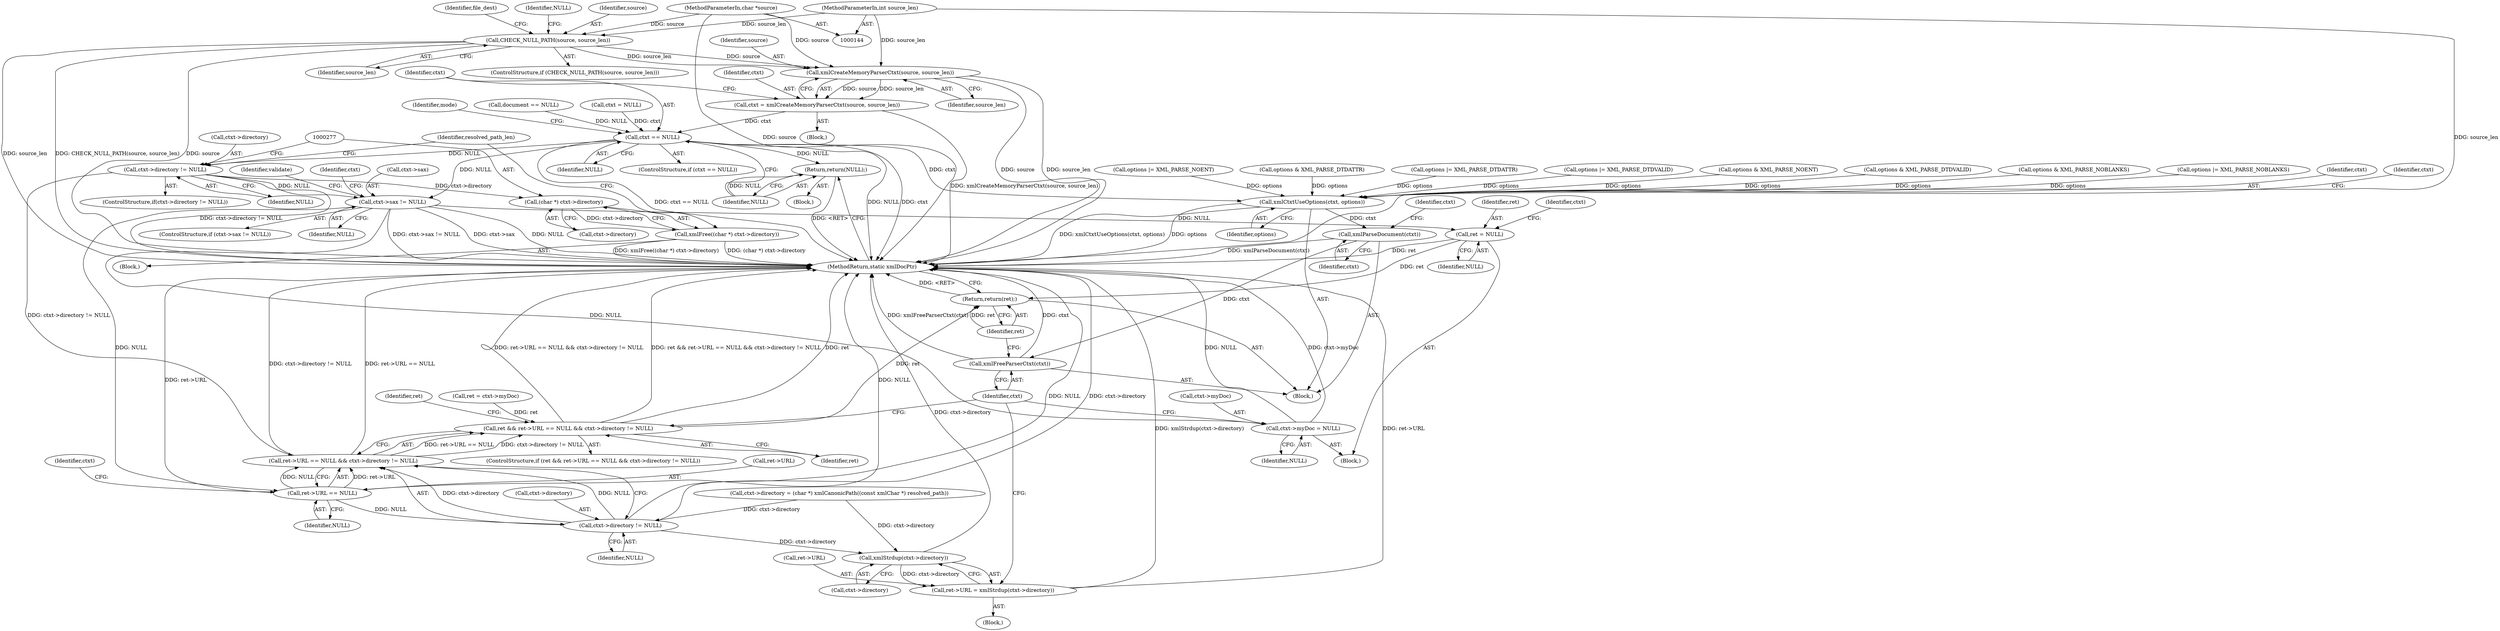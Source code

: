 digraph "0_php_4435b9142ff9813845d5c97ab29a5d637bedb257@pointer" {
"1000245" [label="(Call,xmlCreateMemoryParserCtxt(source, source_len))"];
"1000230" [label="(Call,CHECK_NULL_PATH(source, source_len))"];
"1000147" [label="(MethodParameterIn,char *source)"];
"1000148" [label="(MethodParameterIn,int source_len)"];
"1000243" [label="(Call,ctxt = xmlCreateMemoryParserCtxt(source, source_len))"];
"1000249" [label="(Call,ctxt == NULL)"];
"1000253" [label="(Return,return(NULL);)"];
"1000269" [label="(Call,ctxt->directory != NULL)"];
"1000276" [label="(Call,(char *) ctxt->directory)"];
"1000275" [label="(Call,xmlFree((char *) ctxt->directory))"];
"1000330" [label="(Call,ctxt->sax != NULL)"];
"1000444" [label="(Call,ret->URL == NULL)"];
"1000443" [label="(Call,ret->URL == NULL && ctxt->directory != NULL)"];
"1000441" [label="(Call,ret && ret->URL == NULL && ctxt->directory != NULL)"];
"1000479" [label="(Return,return(ret);)"];
"1000449" [label="(Call,ctxt->directory != NULL)"];
"1000459" [label="(Call,xmlStrdup(ctxt->directory))"];
"1000455" [label="(Call,ret->URL = xmlStrdup(ctxt->directory))"];
"1000465" [label="(Call,ret = NULL)"];
"1000472" [label="(Call,ctxt->myDoc = NULL)"];
"1000396" [label="(Call,xmlCtxtUseOptions(ctxt, options))"];
"1000417" [label="(Call,xmlParseDocument(ctxt))"];
"1000477" [label="(Call,xmlFreeParserCtxt(ctxt))"];
"1000448" [label="(Identifier,NULL)"];
"1000305" [label="(Call,ctxt->directory = (char *) xmlCanonicPath((const xmlChar *) resolved_path))"];
"1000230" [label="(Call,CHECK_NULL_PATH(source, source_len))"];
"1000480" [label="(Identifier,ret)"];
"1000153" [label="(Call,ctxt = NULL)"];
"1000235" [label="(Identifier,NULL)"];
"1000358" [label="(Call,options |= XML_PARSE_DTDVALID)"];
"1000467" [label="(Identifier,NULL)"];
"1000472" [label="(Call,ctxt->myDoc = NULL)"];
"1000247" [label="(Identifier,source_len)"];
"1000454" [label="(Block,)"];
"1000376" [label="(Call,options & XML_PARSE_NOENT)"];
"1000443" [label="(Call,ret->URL == NULL && ctxt->directory != NULL)"];
"1000354" [label="(Call,options & XML_PARSE_DTDVALID)"];
"1000217" [label="(Call,document == NULL)"];
"1000460" [label="(Call,ctxt->directory)"];
"1000453" [label="(Identifier,NULL)"];
"1000268" [label="(ControlStructure,if(ctxt->directory != NULL))"];
"1000250" [label="(Identifier,ctxt)"];
"1000422" [label="(Identifier,ctxt)"];
"1000232" [label="(Identifier,source_len)"];
"1001428" [label="(MethodReturn,static xmlDocPtr)"];
"1000445" [label="(Call,ret->URL)"];
"1000269" [label="(Call,ctxt->directory != NULL)"];
"1000228" [label="(Block,)"];
"1000473" [label="(Call,ctxt->myDoc)"];
"1000455" [label="(Call,ret->URL = xmlStrdup(ctxt->directory))"];
"1000389" [label="(Call,options & XML_PARSE_NOBLANKS)"];
"1000147" [label="(MethodParameterIn,char *source)"];
"1000396" [label="(Call,xmlCtxtUseOptions(ctxt, options))"];
"1000329" [label="(ControlStructure,if (ctxt->sax != NULL))"];
"1000229" [label="(ControlStructure,if (CHECK_NULL_PATH(source, source_len)))"];
"1000278" [label="(Call,ctxt->directory)"];
"1000457" [label="(Identifier,ret)"];
"1000249" [label="(Call,ctxt == NULL)"];
"1000270" [label="(Call,ctxt->directory)"];
"1000451" [label="(Identifier,ctxt)"];
"1000478" [label="(Identifier,ctxt)"];
"1000466" [label="(Identifier,ret)"];
"1000273" [label="(Identifier,NULL)"];
"1000393" [label="(Call,options |= XML_PARSE_NOBLANKS)"];
"1000231" [label="(Identifier,source)"];
"1000464" [label="(Block,)"];
"1000398" [label="(Identifier,options)"];
"1000456" [label="(Call,ret->URL)"];
"1000397" [label="(Identifier,ctxt)"];
"1000470" [label="(Identifier,ctxt)"];
"1000245" [label="(Call,xmlCreateMemoryParserCtxt(source, source_len))"];
"1000254" [label="(Identifier,NULL)"];
"1000276" [label="(Call,(char *) ctxt->directory)"];
"1000237" [label="(Identifier,file_dest)"];
"1000465" [label="(Call,ret = NULL)"];
"1000401" [label="(Identifier,ctxt)"];
"1000246" [label="(Identifier,source)"];
"1000275" [label="(Call,xmlFree((char *) ctxt->directory))"];
"1000238" [label="(Block,)"];
"1000282" [label="(Identifier,resolved_path_len)"];
"1000243" [label="(Call,ctxt = xmlCreateMemoryParserCtxt(source, source_len))"];
"1000253" [label="(Return,return(NULL);)"];
"1000426" [label="(Call,ret = ctxt->myDoc)"];
"1000479" [label="(Return,return(ret);)"];
"1000352" [label="(Identifier,validate)"];
"1000440" [label="(ControlStructure,if (ret && ret->URL == NULL && ctxt->directory != NULL))"];
"1000334" [label="(Identifier,NULL)"];
"1000477" [label="(Call,xmlFreeParserCtxt(ctxt))"];
"1000380" [label="(Call,options |= XML_PARSE_NOENT)"];
"1000257" [label="(Identifier,mode)"];
"1000330" [label="(Call,ctxt->sax != NULL)"];
"1000148" [label="(MethodParameterIn,int source_len)"];
"1000444" [label="(Call,ret->URL == NULL)"];
"1000449" [label="(Call,ctxt->directory != NULL)"];
"1000459" [label="(Call,xmlStrdup(ctxt->directory))"];
"1000365" [label="(Call,options & XML_PARSE_DTDATTR)"];
"1000244" [label="(Identifier,ctxt)"];
"1000369" [label="(Call,options |= XML_PARSE_DTDATTR)"];
"1000252" [label="(Block,)"];
"1000339" [label="(Identifier,ctxt)"];
"1000441" [label="(Call,ret && ret->URL == NULL && ctxt->directory != NULL)"];
"1000442" [label="(Identifier,ret)"];
"1000331" [label="(Call,ctxt->sax)"];
"1000274" [label="(Block,)"];
"1000476" [label="(Identifier,NULL)"];
"1000251" [label="(Identifier,NULL)"];
"1000417" [label="(Call,xmlParseDocument(ctxt))"];
"1000450" [label="(Call,ctxt->directory)"];
"1000248" [label="(ControlStructure,if (ctxt == NULL))"];
"1000418" [label="(Identifier,ctxt)"];
"1000245" -> "1000243"  [label="AST: "];
"1000245" -> "1000247"  [label="CFG: "];
"1000246" -> "1000245"  [label="AST: "];
"1000247" -> "1000245"  [label="AST: "];
"1000243" -> "1000245"  [label="CFG: "];
"1000245" -> "1001428"  [label="DDG: source"];
"1000245" -> "1001428"  [label="DDG: source_len"];
"1000245" -> "1000243"  [label="DDG: source"];
"1000245" -> "1000243"  [label="DDG: source_len"];
"1000230" -> "1000245"  [label="DDG: source"];
"1000230" -> "1000245"  [label="DDG: source_len"];
"1000147" -> "1000245"  [label="DDG: source"];
"1000148" -> "1000245"  [label="DDG: source_len"];
"1000230" -> "1000229"  [label="AST: "];
"1000230" -> "1000232"  [label="CFG: "];
"1000231" -> "1000230"  [label="AST: "];
"1000232" -> "1000230"  [label="AST: "];
"1000235" -> "1000230"  [label="CFG: "];
"1000237" -> "1000230"  [label="CFG: "];
"1000230" -> "1001428"  [label="DDG: source"];
"1000230" -> "1001428"  [label="DDG: source_len"];
"1000230" -> "1001428"  [label="DDG: CHECK_NULL_PATH(source, source_len)"];
"1000147" -> "1000230"  [label="DDG: source"];
"1000148" -> "1000230"  [label="DDG: source_len"];
"1000147" -> "1000144"  [label="AST: "];
"1000147" -> "1001428"  [label="DDG: source"];
"1000148" -> "1000144"  [label="AST: "];
"1000148" -> "1001428"  [label="DDG: source_len"];
"1000243" -> "1000238"  [label="AST: "];
"1000244" -> "1000243"  [label="AST: "];
"1000250" -> "1000243"  [label="CFG: "];
"1000243" -> "1001428"  [label="DDG: xmlCreateMemoryParserCtxt(source, source_len)"];
"1000243" -> "1000249"  [label="DDG: ctxt"];
"1000249" -> "1000248"  [label="AST: "];
"1000249" -> "1000251"  [label="CFG: "];
"1000250" -> "1000249"  [label="AST: "];
"1000251" -> "1000249"  [label="AST: "];
"1000254" -> "1000249"  [label="CFG: "];
"1000257" -> "1000249"  [label="CFG: "];
"1000249" -> "1001428"  [label="DDG: NULL"];
"1000249" -> "1001428"  [label="DDG: ctxt"];
"1000249" -> "1001428"  [label="DDG: ctxt == NULL"];
"1000153" -> "1000249"  [label="DDG: ctxt"];
"1000217" -> "1000249"  [label="DDG: NULL"];
"1000249" -> "1000253"  [label="DDG: NULL"];
"1000249" -> "1000269"  [label="DDG: NULL"];
"1000249" -> "1000330"  [label="DDG: NULL"];
"1000249" -> "1000396"  [label="DDG: ctxt"];
"1000253" -> "1000252"  [label="AST: "];
"1000253" -> "1000254"  [label="CFG: "];
"1000254" -> "1000253"  [label="AST: "];
"1001428" -> "1000253"  [label="CFG: "];
"1000253" -> "1001428"  [label="DDG: <RET>"];
"1000254" -> "1000253"  [label="DDG: NULL"];
"1000269" -> "1000268"  [label="AST: "];
"1000269" -> "1000273"  [label="CFG: "];
"1000270" -> "1000269"  [label="AST: "];
"1000273" -> "1000269"  [label="AST: "];
"1000277" -> "1000269"  [label="CFG: "];
"1000282" -> "1000269"  [label="CFG: "];
"1000269" -> "1001428"  [label="DDG: ctxt->directory != NULL"];
"1000269" -> "1000276"  [label="DDG: ctxt->directory"];
"1000269" -> "1000330"  [label="DDG: NULL"];
"1000269" -> "1000443"  [label="DDG: ctxt->directory != NULL"];
"1000276" -> "1000275"  [label="AST: "];
"1000276" -> "1000278"  [label="CFG: "];
"1000277" -> "1000276"  [label="AST: "];
"1000278" -> "1000276"  [label="AST: "];
"1000275" -> "1000276"  [label="CFG: "];
"1000276" -> "1000275"  [label="DDG: ctxt->directory"];
"1000275" -> "1000274"  [label="AST: "];
"1000282" -> "1000275"  [label="CFG: "];
"1000275" -> "1001428"  [label="DDG: xmlFree((char *) ctxt->directory)"];
"1000275" -> "1001428"  [label="DDG: (char *) ctxt->directory"];
"1000330" -> "1000329"  [label="AST: "];
"1000330" -> "1000334"  [label="CFG: "];
"1000331" -> "1000330"  [label="AST: "];
"1000334" -> "1000330"  [label="AST: "];
"1000339" -> "1000330"  [label="CFG: "];
"1000352" -> "1000330"  [label="CFG: "];
"1000330" -> "1001428"  [label="DDG: NULL"];
"1000330" -> "1001428"  [label="DDG: ctxt->sax"];
"1000330" -> "1001428"  [label="DDG: ctxt->sax != NULL"];
"1000330" -> "1000444"  [label="DDG: NULL"];
"1000330" -> "1000465"  [label="DDG: NULL"];
"1000330" -> "1000472"  [label="DDG: NULL"];
"1000444" -> "1000443"  [label="AST: "];
"1000444" -> "1000448"  [label="CFG: "];
"1000445" -> "1000444"  [label="AST: "];
"1000448" -> "1000444"  [label="AST: "];
"1000451" -> "1000444"  [label="CFG: "];
"1000443" -> "1000444"  [label="CFG: "];
"1000444" -> "1001428"  [label="DDG: ret->URL"];
"1000444" -> "1001428"  [label="DDG: NULL"];
"1000444" -> "1000443"  [label="DDG: ret->URL"];
"1000444" -> "1000443"  [label="DDG: NULL"];
"1000444" -> "1000449"  [label="DDG: NULL"];
"1000443" -> "1000441"  [label="AST: "];
"1000443" -> "1000449"  [label="CFG: "];
"1000449" -> "1000443"  [label="AST: "];
"1000441" -> "1000443"  [label="CFG: "];
"1000443" -> "1001428"  [label="DDG: ctxt->directory != NULL"];
"1000443" -> "1001428"  [label="DDG: ret->URL == NULL"];
"1000443" -> "1000441"  [label="DDG: ret->URL == NULL"];
"1000443" -> "1000441"  [label="DDG: ctxt->directory != NULL"];
"1000449" -> "1000443"  [label="DDG: ctxt->directory"];
"1000449" -> "1000443"  [label="DDG: NULL"];
"1000441" -> "1000440"  [label="AST: "];
"1000441" -> "1000442"  [label="CFG: "];
"1000442" -> "1000441"  [label="AST: "];
"1000457" -> "1000441"  [label="CFG: "];
"1000478" -> "1000441"  [label="CFG: "];
"1000441" -> "1001428"  [label="DDG: ret"];
"1000441" -> "1001428"  [label="DDG: ret->URL == NULL && ctxt->directory != NULL"];
"1000441" -> "1001428"  [label="DDG: ret && ret->URL == NULL && ctxt->directory != NULL"];
"1000426" -> "1000441"  [label="DDG: ret"];
"1000441" -> "1000479"  [label="DDG: ret"];
"1000479" -> "1000228"  [label="AST: "];
"1000479" -> "1000480"  [label="CFG: "];
"1000480" -> "1000479"  [label="AST: "];
"1001428" -> "1000479"  [label="CFG: "];
"1000479" -> "1001428"  [label="DDG: <RET>"];
"1000480" -> "1000479"  [label="DDG: ret"];
"1000465" -> "1000479"  [label="DDG: ret"];
"1000449" -> "1000453"  [label="CFG: "];
"1000450" -> "1000449"  [label="AST: "];
"1000453" -> "1000449"  [label="AST: "];
"1000449" -> "1001428"  [label="DDG: ctxt->directory"];
"1000449" -> "1001428"  [label="DDG: NULL"];
"1000305" -> "1000449"  [label="DDG: ctxt->directory"];
"1000449" -> "1000459"  [label="DDG: ctxt->directory"];
"1000459" -> "1000455"  [label="AST: "];
"1000459" -> "1000460"  [label="CFG: "];
"1000460" -> "1000459"  [label="AST: "];
"1000455" -> "1000459"  [label="CFG: "];
"1000459" -> "1001428"  [label="DDG: ctxt->directory"];
"1000459" -> "1000455"  [label="DDG: ctxt->directory"];
"1000305" -> "1000459"  [label="DDG: ctxt->directory"];
"1000455" -> "1000454"  [label="AST: "];
"1000456" -> "1000455"  [label="AST: "];
"1000478" -> "1000455"  [label="CFG: "];
"1000455" -> "1001428"  [label="DDG: xmlStrdup(ctxt->directory)"];
"1000455" -> "1001428"  [label="DDG: ret->URL"];
"1000465" -> "1000464"  [label="AST: "];
"1000465" -> "1000467"  [label="CFG: "];
"1000466" -> "1000465"  [label="AST: "];
"1000467" -> "1000465"  [label="AST: "];
"1000470" -> "1000465"  [label="CFG: "];
"1000465" -> "1001428"  [label="DDG: ret"];
"1000472" -> "1000464"  [label="AST: "];
"1000472" -> "1000476"  [label="CFG: "];
"1000473" -> "1000472"  [label="AST: "];
"1000476" -> "1000472"  [label="AST: "];
"1000478" -> "1000472"  [label="CFG: "];
"1000472" -> "1001428"  [label="DDG: NULL"];
"1000472" -> "1001428"  [label="DDG: ctxt->myDoc"];
"1000396" -> "1000228"  [label="AST: "];
"1000396" -> "1000398"  [label="CFG: "];
"1000397" -> "1000396"  [label="AST: "];
"1000398" -> "1000396"  [label="AST: "];
"1000401" -> "1000396"  [label="CFG: "];
"1000396" -> "1001428"  [label="DDG: xmlCtxtUseOptions(ctxt, options)"];
"1000396" -> "1001428"  [label="DDG: options"];
"1000369" -> "1000396"  [label="DDG: options"];
"1000365" -> "1000396"  [label="DDG: options"];
"1000389" -> "1000396"  [label="DDG: options"];
"1000358" -> "1000396"  [label="DDG: options"];
"1000393" -> "1000396"  [label="DDG: options"];
"1000376" -> "1000396"  [label="DDG: options"];
"1000380" -> "1000396"  [label="DDG: options"];
"1000354" -> "1000396"  [label="DDG: options"];
"1000396" -> "1000417"  [label="DDG: ctxt"];
"1000417" -> "1000228"  [label="AST: "];
"1000417" -> "1000418"  [label="CFG: "];
"1000418" -> "1000417"  [label="AST: "];
"1000422" -> "1000417"  [label="CFG: "];
"1000417" -> "1001428"  [label="DDG: xmlParseDocument(ctxt)"];
"1000417" -> "1000477"  [label="DDG: ctxt"];
"1000477" -> "1000228"  [label="AST: "];
"1000477" -> "1000478"  [label="CFG: "];
"1000478" -> "1000477"  [label="AST: "];
"1000480" -> "1000477"  [label="CFG: "];
"1000477" -> "1001428"  [label="DDG: xmlFreeParserCtxt(ctxt)"];
"1000477" -> "1001428"  [label="DDG: ctxt"];
}
